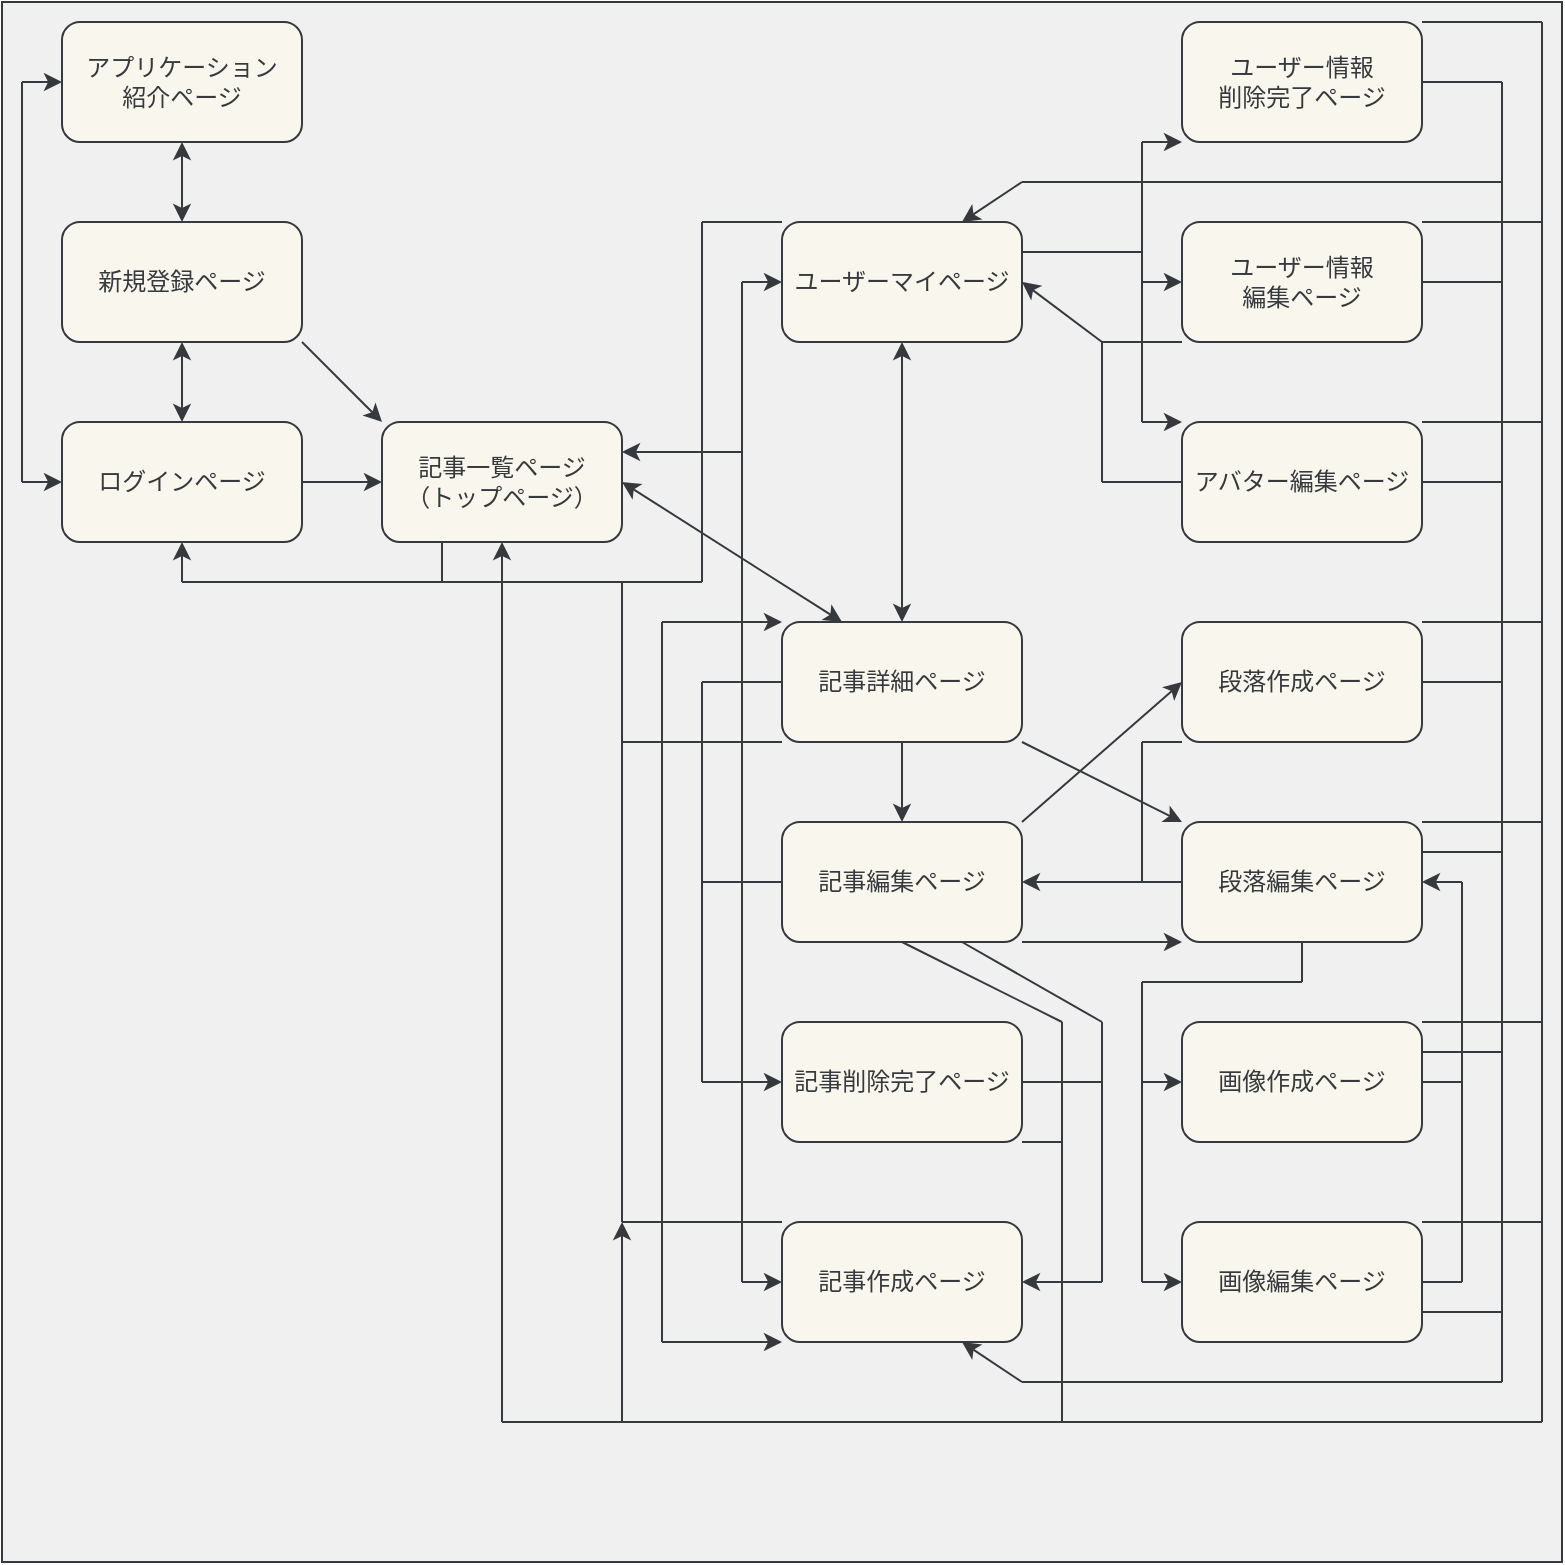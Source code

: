 <mxfile>
    <diagram id="jWzT5kIlaQoX1pOMeJen" name="ページ1">
        <mxGraphModel dx="1187" dy="779" grid="1" gridSize="10" guides="1" tooltips="1" connect="1" arrows="1" fold="1" page="1" pageScale="1" pageWidth="827" pageHeight="1169" math="0" shadow="0">
            <root>
                <mxCell id="0"/>
                <mxCell id="1" parent="0"/>
                <mxCell id="247" value="" style="whiteSpace=wrap;html=1;aspect=fixed;fillColor=#F0F0F0;strokeColor=#36393d;" parent="1" vertex="1">
                    <mxGeometry x="10" y="10" width="780" height="780" as="geometry"/>
                </mxCell>
                <mxCell id="112" style="edgeStyle=none;html=1;exitX=0.5;exitY=1;exitDx=0;exitDy=0;entryX=0.5;entryY=0;entryDx=0;entryDy=0;fontColor=#36393D;startArrow=classic;startFill=1;labelBackgroundColor=none;fillColor=#f9f7ed;strokeColor=#36393D;" parent="1" source="9" target="15" edge="1">
                    <mxGeometry relative="1" as="geometry"/>
                </mxCell>
                <mxCell id="144" style="edgeStyle=none;html=1;exitX=0;exitY=0.5;exitDx=0;exitDy=0;fontColor=#36393D;startArrow=classic;startFill=1;endArrow=none;endFill=0;labelBackgroundColor=none;fillColor=#f9f7ed;strokeColor=#36393D;" parent="1" source="9" edge="1">
                    <mxGeometry relative="1" as="geometry">
                        <mxPoint x="20" y="50" as="targetPoint"/>
                    </mxGeometry>
                </mxCell>
                <mxCell id="9" value="アプリケーション&lt;br&gt;紹介ページ" style="rounded=1;whiteSpace=wrap;html=1;labelBackgroundColor=none;fillColor=#f9f7ed;strokeColor=#36393D;fontColor=#36393D;" parent="1" vertex="1">
                    <mxGeometry x="40" y="20" width="120" height="60" as="geometry"/>
                </mxCell>
                <mxCell id="145" style="edgeStyle=none;html=1;exitX=1;exitY=0.5;exitDx=0;exitDy=0;entryX=0;entryY=0.5;entryDx=0;entryDy=0;fontColor=#36393D;startArrow=none;startFill=0;endArrow=classic;endFill=1;labelBackgroundColor=none;fillColor=#f9f7ed;strokeColor=#36393D;" parent="1" source="12" target="18" edge="1">
                    <mxGeometry relative="1" as="geometry"/>
                </mxCell>
                <mxCell id="240" style="edgeStyle=none;html=1;exitX=0.5;exitY=1;exitDx=0;exitDy=0;fontColor=#36393D;startArrow=classic;startFill=1;endArrow=none;endFill=0;labelBackgroundColor=none;fillColor=#f9f7ed;strokeColor=#36393D;" parent="1" source="12" edge="1">
                    <mxGeometry relative="1" as="geometry">
                        <mxPoint x="100" y="300" as="targetPoint"/>
                    </mxGeometry>
                </mxCell>
                <mxCell id="245" style="edgeStyle=none;html=1;exitX=0;exitY=0.5;exitDx=0;exitDy=0;fontColor=#36393D;startArrow=classic;startFill=1;endArrow=none;endFill=0;labelBackgroundColor=none;fillColor=#f9f7ed;strokeColor=#36393D;" parent="1" source="12" edge="1">
                    <mxGeometry relative="1" as="geometry">
                        <mxPoint x="20" y="250" as="targetPoint"/>
                    </mxGeometry>
                </mxCell>
                <mxCell id="12" value="ログインページ" style="rounded=1;whiteSpace=wrap;html=1;labelBackgroundColor=none;fillColor=#f9f7ed;strokeColor=#36393D;fontColor=#36393D;" parent="1" vertex="1">
                    <mxGeometry x="40" y="220" width="120" height="60" as="geometry"/>
                </mxCell>
                <mxCell id="113" style="edgeStyle=none;html=1;exitX=0.5;exitY=1;exitDx=0;exitDy=0;entryX=0.5;entryY=0;entryDx=0;entryDy=0;fontColor=#36393D;startArrow=classic;startFill=1;labelBackgroundColor=none;fillColor=#f9f7ed;strokeColor=#36393D;" parent="1" source="15" target="12" edge="1">
                    <mxGeometry relative="1" as="geometry"/>
                </mxCell>
                <mxCell id="146" style="edgeStyle=none;html=1;exitX=1;exitY=1;exitDx=0;exitDy=0;entryX=0;entryY=0;entryDx=0;entryDy=0;fontColor=#36393D;startArrow=none;startFill=0;endArrow=classic;endFill=1;labelBackgroundColor=none;fillColor=#f9f7ed;strokeColor=#36393D;" parent="1" source="15" target="18" edge="1">
                    <mxGeometry relative="1" as="geometry"/>
                </mxCell>
                <mxCell id="15" value="新規登録ページ" style="rounded=1;whiteSpace=wrap;html=1;labelBackgroundColor=none;fillColor=#f9f7ed;strokeColor=#36393D;fontColor=#36393D;" parent="1" vertex="1">
                    <mxGeometry x="40" y="120" width="120" height="60" as="geometry"/>
                </mxCell>
                <mxCell id="152" style="edgeStyle=none;html=1;exitX=1;exitY=0.25;exitDx=0;exitDy=0;fontColor=#36393D;startArrow=classic;startFill=1;endArrow=none;endFill=0;labelBackgroundColor=none;fillColor=#f9f7ed;strokeColor=#36393D;" parent="1" source="18" edge="1">
                    <mxGeometry relative="1" as="geometry">
                        <mxPoint x="380" y="235" as="targetPoint"/>
                    </mxGeometry>
                </mxCell>
                <mxCell id="242" style="edgeStyle=none;html=1;exitX=0.25;exitY=1;exitDx=0;exitDy=0;fontColor=#36393D;startArrow=none;startFill=0;endArrow=none;endFill=0;labelBackgroundColor=none;fillColor=#f9f7ed;strokeColor=#36393D;" parent="1" source="18" edge="1">
                    <mxGeometry relative="1" as="geometry">
                        <mxPoint x="230" y="300" as="targetPoint"/>
                    </mxGeometry>
                </mxCell>
                <mxCell id="18" value="記事一覧ページ&lt;br&gt;（トップページ）" style="rounded=1;whiteSpace=wrap;html=1;labelBackgroundColor=none;fillColor=#f9f7ed;strokeColor=#36393D;fontColor=#36393D;" parent="1" vertex="1">
                    <mxGeometry x="200" y="220" width="120" height="60" as="geometry"/>
                </mxCell>
                <mxCell id="156" style="edgeStyle=none;html=1;exitX=0;exitY=0.5;exitDx=0;exitDy=0;fontColor=#36393D;startArrow=classic;startFill=1;endArrow=none;endFill=0;labelBackgroundColor=none;fillColor=#f9f7ed;strokeColor=#36393D;" parent="1" source="26" edge="1">
                    <mxGeometry relative="1" as="geometry">
                        <mxPoint x="380" y="150" as="targetPoint"/>
                    </mxGeometry>
                </mxCell>
                <mxCell id="165" style="edgeStyle=none;html=1;exitX=1;exitY=0.25;exitDx=0;exitDy=0;fontColor=#36393D;startArrow=none;startFill=0;endArrow=none;endFill=0;labelBackgroundColor=none;fillColor=#f9f7ed;strokeColor=#36393D;" parent="1" source="26" edge="1">
                    <mxGeometry relative="1" as="geometry">
                        <mxPoint x="580" y="135" as="targetPoint"/>
                    </mxGeometry>
                </mxCell>
                <mxCell id="169" style="edgeStyle=none;html=1;exitX=1;exitY=0.5;exitDx=0;exitDy=0;fontColor=#36393D;startArrow=classic;startFill=1;endArrow=none;endFill=0;labelBackgroundColor=none;fillColor=#f9f7ed;strokeColor=#36393D;" parent="1" source="26" edge="1">
                    <mxGeometry relative="1" as="geometry">
                        <mxPoint x="560" y="180" as="targetPoint"/>
                    </mxGeometry>
                </mxCell>
                <mxCell id="201" style="edgeStyle=none;html=1;exitX=0.5;exitY=1;exitDx=0;exitDy=0;entryX=0.5;entryY=0;entryDx=0;entryDy=0;fontColor=#36393D;startArrow=classic;startFill=1;endArrow=classic;endFill=1;labelBackgroundColor=none;fillColor=#f9f7ed;strokeColor=#36393D;" parent="1" source="26" target="33" edge="1">
                    <mxGeometry relative="1" as="geometry"/>
                </mxCell>
                <mxCell id="219" style="edgeStyle=none;html=1;exitX=0.75;exitY=0;exitDx=0;exitDy=0;fontColor=#36393D;startArrow=classic;startFill=1;endArrow=none;endFill=0;labelBackgroundColor=none;fillColor=#f9f7ed;strokeColor=#36393D;" parent="1" source="26" edge="1">
                    <mxGeometry relative="1" as="geometry">
                        <mxPoint x="520" y="100" as="targetPoint"/>
                    </mxGeometry>
                </mxCell>
                <mxCell id="239" style="edgeStyle=none;html=1;exitX=0;exitY=0;exitDx=0;exitDy=0;fontColor=#36393D;startArrow=none;startFill=0;endArrow=none;endFill=0;labelBackgroundColor=none;fillColor=#f9f7ed;strokeColor=#36393D;" parent="1" source="26" edge="1">
                    <mxGeometry relative="1" as="geometry">
                        <mxPoint x="360" y="120" as="targetPoint"/>
                    </mxGeometry>
                </mxCell>
                <mxCell id="26" value="ユーザーマイページ" style="rounded=1;whiteSpace=wrap;html=1;labelBackgroundColor=none;fillColor=#f9f7ed;strokeColor=#36393D;fontColor=#36393D;" parent="1" vertex="1">
                    <mxGeometry x="400" y="120" width="120" height="60" as="geometry"/>
                </mxCell>
                <mxCell id="134" style="edgeStyle=none;html=1;exitX=0.5;exitY=1;exitDx=0;exitDy=0;entryX=0.5;entryY=0;entryDx=0;entryDy=0;fontColor=#36393D;startArrow=none;startFill=0;endArrow=classic;endFill=1;labelBackgroundColor=none;fillColor=#f9f7ed;strokeColor=#36393D;" parent="1" source="33" target="49" edge="1">
                    <mxGeometry relative="1" as="geometry"/>
                </mxCell>
                <mxCell id="149" style="edgeStyle=none;html=1;exitX=0.25;exitY=0;exitDx=0;exitDy=0;fontColor=#36393D;startArrow=classic;startFill=1;endArrow=classic;endFill=1;entryX=1;entryY=0.5;entryDx=0;entryDy=0;labelBackgroundColor=none;fillColor=#f9f7ed;strokeColor=#36393D;" parent="1" source="33" target="18" edge="1">
                    <mxGeometry relative="1" as="geometry">
                        <mxPoint x="380" y="320" as="targetPoint"/>
                    </mxGeometry>
                </mxCell>
                <mxCell id="180" style="edgeStyle=none;html=1;exitX=0;exitY=0.5;exitDx=0;exitDy=0;fontColor=#36393D;startArrow=none;startFill=0;endArrow=none;endFill=0;labelBackgroundColor=none;fillColor=#f9f7ed;strokeColor=#36393D;" parent="1" source="33" edge="1">
                    <mxGeometry relative="1" as="geometry">
                        <mxPoint x="360" y="350" as="targetPoint"/>
                    </mxGeometry>
                </mxCell>
                <mxCell id="202" style="edgeStyle=none;html=1;exitX=0;exitY=0;exitDx=0;exitDy=0;fontColor=#36393D;startArrow=classic;startFill=1;endArrow=none;endFill=0;labelBackgroundColor=none;fillColor=#f9f7ed;strokeColor=#36393D;" parent="1" source="33" edge="1">
                    <mxGeometry relative="1" as="geometry">
                        <mxPoint x="340" y="320" as="targetPoint"/>
                    </mxGeometry>
                </mxCell>
                <mxCell id="204" style="edgeStyle=none;html=1;exitX=1;exitY=1;exitDx=0;exitDy=0;entryX=0;entryY=0;entryDx=0;entryDy=0;fontColor=#36393D;startArrow=none;startFill=0;endArrow=classic;endFill=1;labelBackgroundColor=none;fillColor=#f9f7ed;strokeColor=#36393D;" parent="1" source="33" target="77" edge="1">
                    <mxGeometry relative="1" as="geometry"/>
                </mxCell>
                <mxCell id="236" style="edgeStyle=none;html=1;exitX=0;exitY=1;exitDx=0;exitDy=0;fontColor=#36393D;startArrow=none;startFill=0;endArrow=none;endFill=0;labelBackgroundColor=none;fillColor=#f9f7ed;strokeColor=#36393D;" parent="1" source="33" edge="1">
                    <mxGeometry relative="1" as="geometry">
                        <mxPoint x="320" y="380" as="targetPoint"/>
                    </mxGeometry>
                </mxCell>
                <mxCell id="33" value="記事詳細ページ" style="rounded=1;whiteSpace=wrap;html=1;labelBackgroundColor=none;fillColor=#f9f7ed;strokeColor=#36393D;fontColor=#36393D;" parent="1" vertex="1">
                    <mxGeometry x="400" y="320" width="120" height="60" as="geometry"/>
                </mxCell>
                <mxCell id="185" style="edgeStyle=none;html=1;exitX=0;exitY=0.5;exitDx=0;exitDy=0;fontColor=#36393D;startArrow=classic;startFill=1;endArrow=none;endFill=0;labelBackgroundColor=none;fillColor=#f9f7ed;strokeColor=#36393D;" parent="1" source="38" edge="1">
                    <mxGeometry relative="1" as="geometry">
                        <mxPoint x="360" y="550" as="targetPoint"/>
                    </mxGeometry>
                </mxCell>
                <mxCell id="215" style="edgeStyle=none;html=1;exitX=1;exitY=0.5;exitDx=0;exitDy=0;fontColor=#36393D;startArrow=none;startFill=0;endArrow=none;endFill=0;labelBackgroundColor=none;fillColor=#f9f7ed;strokeColor=#36393D;" parent="1" source="38" edge="1">
                    <mxGeometry relative="1" as="geometry">
                        <mxPoint x="560" y="550" as="targetPoint"/>
                    </mxGeometry>
                </mxCell>
                <mxCell id="231" style="edgeStyle=none;html=1;exitX=1;exitY=1;exitDx=0;exitDy=0;fontColor=#36393D;startArrow=none;startFill=0;endArrow=none;endFill=0;labelBackgroundColor=none;fillColor=#f9f7ed;strokeColor=#36393D;" parent="1" source="38" edge="1">
                    <mxGeometry relative="1" as="geometry">
                        <mxPoint x="540" y="580" as="targetPoint"/>
                    </mxGeometry>
                </mxCell>
                <mxCell id="38" value="記事削除完了ページ" style="rounded=1;whiteSpace=wrap;html=1;labelBackgroundColor=none;fillColor=#f9f7ed;strokeColor=#36393D;fontColor=#36393D;" parent="1" vertex="1">
                    <mxGeometry x="400" y="520" width="120" height="60" as="geometry"/>
                </mxCell>
                <mxCell id="157" style="edgeStyle=none;html=1;exitX=0;exitY=0.5;exitDx=0;exitDy=0;fontColor=#36393D;startArrow=classic;startFill=1;endArrow=none;endFill=0;labelBackgroundColor=none;fillColor=#f9f7ed;strokeColor=#36393D;" parent="1" source="43" edge="1">
                    <mxGeometry relative="1" as="geometry">
                        <mxPoint x="380" y="650" as="targetPoint"/>
                    </mxGeometry>
                </mxCell>
                <mxCell id="198" style="edgeStyle=none;html=1;exitX=0;exitY=1;exitDx=0;exitDy=0;fontColor=#36393D;startArrow=classic;startFill=1;endArrow=none;endFill=0;labelBackgroundColor=none;fillColor=#f9f7ed;strokeColor=#36393D;" parent="1" source="43" edge="1">
                    <mxGeometry relative="1" as="geometry">
                        <mxPoint x="340" y="680" as="targetPoint"/>
                    </mxGeometry>
                </mxCell>
                <mxCell id="217" style="edgeStyle=none;html=1;exitX=0.75;exitY=1;exitDx=0;exitDy=0;fontColor=#36393D;startArrow=classic;startFill=1;endArrow=none;endFill=0;labelBackgroundColor=none;fillColor=#f9f7ed;strokeColor=#36393D;" parent="1" source="43" edge="1">
                    <mxGeometry relative="1" as="geometry">
                        <mxPoint x="520" y="700" as="targetPoint"/>
                    </mxGeometry>
                </mxCell>
                <mxCell id="234" style="edgeStyle=none;html=1;exitX=0;exitY=0;exitDx=0;exitDy=0;fontColor=#36393D;startArrow=none;startFill=0;endArrow=none;endFill=0;labelBackgroundColor=none;fillColor=#f9f7ed;strokeColor=#36393D;" parent="1" source="43" edge="1">
                    <mxGeometry relative="1" as="geometry">
                        <mxPoint x="320" y="620" as="targetPoint"/>
                    </mxGeometry>
                </mxCell>
                <mxCell id="246" style="edgeStyle=none;html=1;exitX=1;exitY=0.5;exitDx=0;exitDy=0;fontColor=#36393D;startArrow=classic;startFill=1;endArrow=none;endFill=0;labelBackgroundColor=none;fillColor=#f9f7ed;strokeColor=#36393D;" parent="1" source="43" edge="1">
                    <mxGeometry relative="1" as="geometry">
                        <mxPoint x="560" y="650" as="targetPoint"/>
                    </mxGeometry>
                </mxCell>
                <mxCell id="43" value="記事作成ページ" style="rounded=1;whiteSpace=wrap;html=1;labelBackgroundColor=none;fillColor=#f9f7ed;strokeColor=#36393D;fontColor=#36393D;" parent="1" vertex="1">
                    <mxGeometry x="400" y="620" width="120" height="60" as="geometry"/>
                </mxCell>
                <mxCell id="177" style="edgeStyle=none;html=1;exitX=1;exitY=0.5;exitDx=0;exitDy=0;fontColor=#36393D;startArrow=classic;startFill=1;endArrow=none;endFill=0;labelBackgroundColor=none;fillColor=#f9f7ed;strokeColor=#36393D;" parent="1" source="49" edge="1">
                    <mxGeometry relative="1" as="geometry">
                        <mxPoint x="580" y="450" as="targetPoint"/>
                    </mxGeometry>
                </mxCell>
                <mxCell id="178" style="edgeStyle=none;html=1;exitX=1;exitY=1;exitDx=0;exitDy=0;entryX=0;entryY=1;entryDx=0;entryDy=0;fontColor=#36393D;startArrow=none;startFill=0;endArrow=classic;endFill=1;labelBackgroundColor=none;fillColor=#f9f7ed;strokeColor=#36393D;" parent="1" source="49" target="77" edge="1">
                    <mxGeometry relative="1" as="geometry"/>
                </mxCell>
                <mxCell id="181" style="edgeStyle=none;html=1;exitX=0;exitY=0.5;exitDx=0;exitDy=0;fontColor=#36393D;startArrow=none;startFill=0;endArrow=none;endFill=0;labelBackgroundColor=none;fillColor=#f9f7ed;strokeColor=#36393D;" parent="1" source="49" edge="1">
                    <mxGeometry relative="1" as="geometry">
                        <mxPoint x="360" y="450" as="targetPoint"/>
                    </mxGeometry>
                </mxCell>
                <mxCell id="203" style="edgeStyle=none;html=1;exitX=1;exitY=0;exitDx=0;exitDy=0;entryX=0;entryY=0.5;entryDx=0;entryDy=0;fontColor=#36393D;startArrow=none;startFill=0;endArrow=classic;endFill=1;labelBackgroundColor=none;fillColor=#f9f7ed;strokeColor=#36393D;" parent="1" source="49" target="83" edge="1">
                    <mxGeometry relative="1" as="geometry"/>
                </mxCell>
                <mxCell id="214" style="edgeStyle=none;html=1;exitX=0.75;exitY=1;exitDx=0;exitDy=0;fontColor=#36393D;startArrow=none;startFill=0;endArrow=none;endFill=0;labelBackgroundColor=none;fillColor=#f9f7ed;strokeColor=#36393D;" parent="1" source="49" edge="1">
                    <mxGeometry relative="1" as="geometry">
                        <mxPoint x="560" y="520" as="targetPoint"/>
                    </mxGeometry>
                </mxCell>
                <mxCell id="230" style="edgeStyle=none;html=1;exitX=0.5;exitY=1;exitDx=0;exitDy=0;fontColor=#36393D;startArrow=none;startFill=0;endArrow=none;endFill=0;labelBackgroundColor=none;fillColor=#f9f7ed;strokeColor=#36393D;" parent="1" source="49" edge="1">
                    <mxGeometry relative="1" as="geometry">
                        <mxPoint x="540" y="520" as="targetPoint"/>
                    </mxGeometry>
                </mxCell>
                <mxCell id="49" value="記事編集ページ" style="rounded=1;whiteSpace=wrap;html=1;labelBackgroundColor=none;fillColor=#f9f7ed;strokeColor=#36393D;fontColor=#36393D;" parent="1" vertex="1">
                    <mxGeometry x="400" y="420" width="120" height="60" as="geometry"/>
                </mxCell>
                <mxCell id="159" style="edgeStyle=none;html=1;fontColor=#36393D;startArrow=classic;startFill=1;endArrow=none;endFill=0;exitX=0;exitY=1;exitDx=0;exitDy=0;labelBackgroundColor=none;fillColor=#f9f7ed;strokeColor=#36393D;" parent="1" source="58" edge="1">
                    <mxGeometry relative="1" as="geometry">
                        <mxPoint x="580" y="80" as="targetPoint"/>
                        <mxPoint x="600" y="110" as="sourcePoint"/>
                    </mxGeometry>
                </mxCell>
                <mxCell id="167" style="edgeStyle=none;html=1;exitX=0;exitY=1;exitDx=0;exitDy=0;fontColor=#36393D;startArrow=none;startFill=0;endArrow=none;endFill=0;labelBackgroundColor=none;fillColor=#f9f7ed;strokeColor=#36393D;" parent="1" source="53" edge="1">
                    <mxGeometry relative="1" as="geometry">
                        <mxPoint x="560" y="180" as="targetPoint"/>
                    </mxGeometry>
                </mxCell>
                <mxCell id="206" style="edgeStyle=none;html=1;exitX=1;exitY=0.5;exitDx=0;exitDy=0;fontColor=#36393D;startArrow=none;startFill=0;endArrow=none;endFill=0;labelBackgroundColor=none;fillColor=#f9f7ed;strokeColor=#36393D;" parent="1" source="53" edge="1">
                    <mxGeometry relative="1" as="geometry">
                        <mxPoint x="760" y="150" as="targetPoint"/>
                    </mxGeometry>
                </mxCell>
                <mxCell id="222" style="edgeStyle=none;html=1;exitX=1;exitY=0;exitDx=0;exitDy=0;fontColor=#36393D;startArrow=none;startFill=0;endArrow=none;endFill=0;labelBackgroundColor=none;fillColor=#f9f7ed;strokeColor=#36393D;" parent="1" source="53" edge="1">
                    <mxGeometry relative="1" as="geometry">
                        <mxPoint x="780" y="120" as="targetPoint"/>
                    </mxGeometry>
                </mxCell>
                <mxCell id="53" value="ユーザー情報&lt;br&gt;編集ページ" style="rounded=1;whiteSpace=wrap;html=1;labelBackgroundColor=none;fillColor=#f9f7ed;strokeColor=#36393D;fontColor=#36393D;" parent="1" vertex="1">
                    <mxGeometry x="600" y="120" width="120" height="60" as="geometry"/>
                </mxCell>
                <mxCell id="160" style="edgeStyle=none;html=1;fontColor=#36393D;startArrow=classic;startFill=1;endArrow=none;endFill=0;exitX=0;exitY=0.5;exitDx=0;exitDy=0;labelBackgroundColor=none;fillColor=#f9f7ed;strokeColor=#36393D;" parent="1" source="53" edge="1">
                    <mxGeometry relative="1" as="geometry">
                        <mxPoint x="600" y="200" as="sourcePoint"/>
                        <mxPoint x="580" y="150" as="targetPoint"/>
                    </mxGeometry>
                </mxCell>
                <mxCell id="205" style="edgeStyle=none;html=1;exitX=1;exitY=0.5;exitDx=0;exitDy=0;fontColor=#36393D;startArrow=none;startFill=0;endArrow=none;endFill=0;labelBackgroundColor=none;fillColor=#f9f7ed;strokeColor=#36393D;" parent="1" source="58" edge="1">
                    <mxGeometry relative="1" as="geometry">
                        <mxPoint x="760" y="50" as="targetPoint"/>
                    </mxGeometry>
                </mxCell>
                <mxCell id="221" style="edgeStyle=none;html=1;exitX=1;exitY=0;exitDx=0;exitDy=0;fontColor=#36393D;startArrow=none;startFill=0;endArrow=none;endFill=0;labelBackgroundColor=none;fillColor=#f9f7ed;strokeColor=#36393D;" parent="1" source="58" edge="1">
                    <mxGeometry relative="1" as="geometry">
                        <mxPoint x="780" y="20" as="targetPoint"/>
                    </mxGeometry>
                </mxCell>
                <mxCell id="58" value="ユーザー情報&lt;br&gt;削除完了ページ" style="rounded=1;whiteSpace=wrap;html=1;labelBackgroundColor=none;fillColor=#f9f7ed;strokeColor=#36393D;fontColor=#36393D;" parent="1" vertex="1">
                    <mxGeometry x="600" y="20" width="120" height="60" as="geometry"/>
                </mxCell>
                <mxCell id="161" style="edgeStyle=none;html=1;exitX=0;exitY=0;exitDx=0;exitDy=0;fontColor=#36393D;startArrow=classic;startFill=1;endArrow=none;endFill=0;labelBackgroundColor=none;fillColor=#f9f7ed;strokeColor=#36393D;" parent="1" source="59" edge="1">
                    <mxGeometry relative="1" as="geometry">
                        <mxPoint x="580" y="220" as="targetPoint"/>
                    </mxGeometry>
                </mxCell>
                <mxCell id="166" style="edgeStyle=none;html=1;exitX=0;exitY=0.5;exitDx=0;exitDy=0;fontColor=#36393D;startArrow=none;startFill=0;endArrow=none;endFill=0;labelBackgroundColor=none;fillColor=#f9f7ed;strokeColor=#36393D;" parent="1" source="59" edge="1">
                    <mxGeometry relative="1" as="geometry">
                        <mxPoint x="560" y="250" as="targetPoint"/>
                    </mxGeometry>
                </mxCell>
                <mxCell id="207" style="edgeStyle=none;html=1;exitX=1;exitY=0.5;exitDx=0;exitDy=0;fontColor=#36393D;startArrow=none;startFill=0;endArrow=none;endFill=0;labelBackgroundColor=none;fillColor=#f9f7ed;strokeColor=#36393D;" parent="1" source="59" edge="1">
                    <mxGeometry relative="1" as="geometry">
                        <mxPoint x="760" y="250" as="targetPoint"/>
                    </mxGeometry>
                </mxCell>
                <mxCell id="223" style="edgeStyle=none;html=1;exitX=1;exitY=0;exitDx=0;exitDy=0;fontColor=#36393D;startArrow=none;startFill=0;endArrow=none;endFill=0;labelBackgroundColor=none;fillColor=#f9f7ed;strokeColor=#36393D;" parent="1" source="59" edge="1">
                    <mxGeometry relative="1" as="geometry">
                        <mxPoint x="780" y="220" as="targetPoint"/>
                    </mxGeometry>
                </mxCell>
                <mxCell id="59" value="アバター編集ページ" style="rounded=1;whiteSpace=wrap;html=1;labelBackgroundColor=none;fillColor=#f9f7ed;strokeColor=#36393D;fontColor=#36393D;" parent="1" vertex="1">
                    <mxGeometry x="600" y="220" width="120" height="60" as="geometry"/>
                </mxCell>
                <mxCell id="176" style="edgeStyle=none;html=1;exitX=0;exitY=0.5;exitDx=0;exitDy=0;fontColor=#36393D;startArrow=none;startFill=0;endArrow=none;endFill=0;labelBackgroundColor=none;fillColor=#f9f7ed;strokeColor=#36393D;" parent="1" source="77" edge="1">
                    <mxGeometry relative="1" as="geometry">
                        <mxPoint x="580" y="450" as="targetPoint"/>
                    </mxGeometry>
                </mxCell>
                <mxCell id="190" style="edgeStyle=none;html=1;exitX=0.5;exitY=1;exitDx=0;exitDy=0;fontColor=#36393D;startArrow=none;startFill=0;endArrow=none;endFill=0;labelBackgroundColor=none;fillColor=#f9f7ed;strokeColor=#36393D;" parent="1" source="77" edge="1">
                    <mxGeometry relative="1" as="geometry">
                        <mxPoint x="660" y="500" as="targetPoint"/>
                    </mxGeometry>
                </mxCell>
                <mxCell id="194" style="edgeStyle=none;html=1;exitX=1;exitY=0.5;exitDx=0;exitDy=0;fontColor=#36393D;startArrow=classic;startFill=1;endArrow=none;endFill=0;labelBackgroundColor=none;fillColor=#f9f7ed;strokeColor=#36393D;" parent="1" source="77" edge="1">
                    <mxGeometry relative="1" as="geometry">
                        <mxPoint x="740" y="450" as="targetPoint"/>
                    </mxGeometry>
                </mxCell>
                <mxCell id="209" style="edgeStyle=none;html=1;exitX=1;exitY=0.25;exitDx=0;exitDy=0;fontColor=#36393D;startArrow=none;startFill=0;endArrow=none;endFill=0;labelBackgroundColor=none;fillColor=#f9f7ed;strokeColor=#36393D;" parent="1" source="77" edge="1">
                    <mxGeometry relative="1" as="geometry">
                        <mxPoint x="760" y="435" as="targetPoint"/>
                    </mxGeometry>
                </mxCell>
                <mxCell id="225" style="edgeStyle=none;html=1;exitX=1;exitY=0;exitDx=0;exitDy=0;fontColor=#36393D;startArrow=none;startFill=0;endArrow=none;endFill=0;labelBackgroundColor=none;fillColor=#f9f7ed;strokeColor=#36393D;" parent="1" source="77" edge="1">
                    <mxGeometry relative="1" as="geometry">
                        <mxPoint x="780" y="420" as="targetPoint"/>
                    </mxGeometry>
                </mxCell>
                <mxCell id="77" value="段落編集ページ" style="rounded=1;whiteSpace=wrap;html=1;labelBackgroundColor=none;fillColor=#f9f7ed;strokeColor=#36393D;fontColor=#36393D;" parent="1" vertex="1">
                    <mxGeometry x="600" y="420" width="120" height="60" as="geometry"/>
                </mxCell>
                <mxCell id="174" style="edgeStyle=none;html=1;exitX=0;exitY=1;exitDx=0;exitDy=0;fontColor=#36393D;startArrow=none;startFill=0;endArrow=none;endFill=0;labelBackgroundColor=none;fillColor=#f9f7ed;strokeColor=#36393D;" parent="1" source="83" edge="1">
                    <mxGeometry relative="1" as="geometry">
                        <mxPoint x="580" y="380" as="targetPoint"/>
                    </mxGeometry>
                </mxCell>
                <mxCell id="208" style="edgeStyle=none;html=1;exitX=1;exitY=0.5;exitDx=0;exitDy=0;fontColor=#36393D;startArrow=none;startFill=0;endArrow=none;endFill=0;labelBackgroundColor=none;fillColor=#f9f7ed;strokeColor=#36393D;" parent="1" source="83" edge="1">
                    <mxGeometry relative="1" as="geometry">
                        <mxPoint x="760" y="350" as="targetPoint"/>
                    </mxGeometry>
                </mxCell>
                <mxCell id="224" style="edgeStyle=none;html=1;exitX=1;exitY=0;exitDx=0;exitDy=0;fontColor=#36393D;startArrow=none;startFill=0;endArrow=none;endFill=0;labelBackgroundColor=none;fillColor=#f9f7ed;strokeColor=#36393D;" parent="1" source="83" edge="1">
                    <mxGeometry relative="1" as="geometry">
                        <mxPoint x="780" y="320" as="targetPoint"/>
                    </mxGeometry>
                </mxCell>
                <mxCell id="83" value="段落作成ページ" style="rounded=1;whiteSpace=wrap;html=1;labelBackgroundColor=none;fillColor=#f9f7ed;strokeColor=#36393D;fontColor=#36393D;" parent="1" vertex="1">
                    <mxGeometry x="600" y="320" width="120" height="60" as="geometry"/>
                </mxCell>
                <mxCell id="191" style="edgeStyle=none;html=1;exitX=0;exitY=0.5;exitDx=0;exitDy=0;fontColor=#36393D;startArrow=classic;startFill=1;endArrow=none;endFill=0;labelBackgroundColor=none;fillColor=#f9f7ed;strokeColor=#36393D;" parent="1" source="93" edge="1">
                    <mxGeometry relative="1" as="geometry">
                        <mxPoint x="580" y="550" as="targetPoint"/>
                    </mxGeometry>
                </mxCell>
                <mxCell id="195" style="edgeStyle=none;html=1;exitX=1;exitY=0.5;exitDx=0;exitDy=0;fontColor=#36393D;startArrow=none;startFill=0;endArrow=none;endFill=0;labelBackgroundColor=none;fillColor=#f9f7ed;strokeColor=#36393D;" parent="1" source="93" edge="1">
                    <mxGeometry relative="1" as="geometry">
                        <mxPoint x="740" y="550" as="targetPoint"/>
                    </mxGeometry>
                </mxCell>
                <mxCell id="210" style="edgeStyle=none;html=1;exitX=1;exitY=0.25;exitDx=0;exitDy=0;fontColor=#36393D;startArrow=none;startFill=0;endArrow=none;endFill=0;labelBackgroundColor=none;fillColor=#f9f7ed;strokeColor=#36393D;" parent="1" source="93" edge="1">
                    <mxGeometry relative="1" as="geometry">
                        <mxPoint x="760" y="535" as="targetPoint"/>
                    </mxGeometry>
                </mxCell>
                <mxCell id="226" style="edgeStyle=none;html=1;exitX=1;exitY=0;exitDx=0;exitDy=0;fontColor=#36393D;startArrow=none;startFill=0;endArrow=none;endFill=0;labelBackgroundColor=none;fillColor=#f9f7ed;strokeColor=#36393D;" parent="1" source="93" edge="1">
                    <mxGeometry relative="1" as="geometry">
                        <mxPoint x="780" y="520" as="targetPoint"/>
                    </mxGeometry>
                </mxCell>
                <mxCell id="93" value="画像作成ページ" style="rounded=1;whiteSpace=wrap;html=1;labelBackgroundColor=none;fillColor=#f9f7ed;strokeColor=#36393D;fontColor=#36393D;" parent="1" vertex="1">
                    <mxGeometry x="600" y="520" width="120" height="60" as="geometry"/>
                </mxCell>
                <mxCell id="192" style="edgeStyle=none;html=1;exitX=0;exitY=0.5;exitDx=0;exitDy=0;fontColor=#36393D;startArrow=classic;startFill=1;endArrow=none;endFill=0;labelBackgroundColor=none;fillColor=#f9f7ed;strokeColor=#36393D;" parent="1" source="97" edge="1">
                    <mxGeometry relative="1" as="geometry">
                        <mxPoint x="580" y="650" as="targetPoint"/>
                    </mxGeometry>
                </mxCell>
                <mxCell id="196" style="edgeStyle=none;html=1;exitX=1;exitY=0.5;exitDx=0;exitDy=0;fontColor=#36393D;startArrow=none;startFill=0;endArrow=none;endFill=0;labelBackgroundColor=none;fillColor=#f9f7ed;strokeColor=#36393D;" parent="1" source="97" edge="1">
                    <mxGeometry relative="1" as="geometry">
                        <mxPoint x="740" y="650" as="targetPoint"/>
                    </mxGeometry>
                </mxCell>
                <mxCell id="211" style="edgeStyle=none;html=1;exitX=1;exitY=0.75;exitDx=0;exitDy=0;fontColor=#36393D;startArrow=none;startFill=0;endArrow=none;endFill=0;labelBackgroundColor=none;fillColor=#f9f7ed;strokeColor=#36393D;" parent="1" source="97" edge="1">
                    <mxGeometry relative="1" as="geometry">
                        <mxPoint x="760" y="665" as="targetPoint"/>
                    </mxGeometry>
                </mxCell>
                <mxCell id="227" style="edgeStyle=none;html=1;exitX=1;exitY=0;exitDx=0;exitDy=0;fontColor=#36393D;startArrow=none;startFill=0;endArrow=none;endFill=0;labelBackgroundColor=none;fillColor=#f9f7ed;strokeColor=#36393D;" parent="1" source="97" edge="1">
                    <mxGeometry relative="1" as="geometry">
                        <mxPoint x="780" y="620" as="targetPoint"/>
                    </mxGeometry>
                </mxCell>
                <mxCell id="97" value="画像編集ページ" style="rounded=1;whiteSpace=wrap;html=1;labelBackgroundColor=none;fillColor=#f9f7ed;strokeColor=#36393D;fontColor=#36393D;" parent="1" vertex="1">
                    <mxGeometry x="600" y="620" width="120" height="60" as="geometry"/>
                </mxCell>
                <mxCell id="115" value="" style="endArrow=none;html=1;fontColor=#36393D;labelBackgroundColor=none;fillColor=#f9f7ed;strokeColor=#36393D;" parent="1" edge="1">
                    <mxGeometry width="50" height="50" relative="1" as="geometry">
                        <mxPoint x="20" y="250" as="sourcePoint"/>
                        <mxPoint x="20" y="50" as="targetPoint"/>
                    </mxGeometry>
                </mxCell>
                <mxCell id="155" value="" style="endArrow=none;html=1;fontColor=#36393D;labelBackgroundColor=none;fillColor=#f9f7ed;strokeColor=#36393D;" parent="1" edge="1">
                    <mxGeometry width="50" height="50" relative="1" as="geometry">
                        <mxPoint x="380" y="650" as="sourcePoint"/>
                        <mxPoint x="380" y="150" as="targetPoint"/>
                    </mxGeometry>
                </mxCell>
                <mxCell id="158" value="" style="endArrow=none;html=1;fontColor=#36393D;labelBackgroundColor=none;fillColor=#f9f7ed;strokeColor=#36393D;" parent="1" edge="1">
                    <mxGeometry width="50" height="50" relative="1" as="geometry">
                        <mxPoint x="580" y="220" as="sourcePoint"/>
                        <mxPoint x="580" y="80" as="targetPoint"/>
                    </mxGeometry>
                </mxCell>
                <mxCell id="163" value="" style="endArrow=none;html=1;fontColor=#36393D;labelBackgroundColor=none;fillColor=#f9f7ed;strokeColor=#36393D;" parent="1" edge="1">
                    <mxGeometry width="50" height="50" relative="1" as="geometry">
                        <mxPoint x="560" y="250" as="sourcePoint"/>
                        <mxPoint x="560" y="180" as="targetPoint"/>
                    </mxGeometry>
                </mxCell>
                <mxCell id="164" value="" style="endArrow=none;html=1;fontColor=#36393D;labelBackgroundColor=none;fillColor=#f9f7ed;strokeColor=#36393D;" parent="1" edge="1">
                    <mxGeometry width="50" height="50" relative="1" as="geometry">
                        <mxPoint x="760" y="700" as="sourcePoint"/>
                        <mxPoint x="760" y="50" as="targetPoint"/>
                    </mxGeometry>
                </mxCell>
                <mxCell id="173" value="" style="endArrow=none;html=1;fontColor=#36393D;labelBackgroundColor=none;fillColor=#f9f7ed;strokeColor=#36393D;" parent="1" edge="1">
                    <mxGeometry width="50" height="50" relative="1" as="geometry">
                        <mxPoint x="580" y="450" as="sourcePoint"/>
                        <mxPoint x="580" y="380" as="targetPoint"/>
                    </mxGeometry>
                </mxCell>
                <mxCell id="179" value="" style="endArrow=none;html=1;fontColor=#36393D;labelBackgroundColor=none;fillColor=#f9f7ed;strokeColor=#36393D;" parent="1" edge="1">
                    <mxGeometry width="50" height="50" relative="1" as="geometry">
                        <mxPoint x="360" y="550" as="sourcePoint"/>
                        <mxPoint x="360" y="350" as="targetPoint"/>
                    </mxGeometry>
                </mxCell>
                <mxCell id="188" value="" style="endArrow=none;html=1;fontColor=#36393D;labelBackgroundColor=none;fillColor=#f9f7ed;strokeColor=#36393D;" parent="1" edge="1">
                    <mxGeometry width="50" height="50" relative="1" as="geometry">
                        <mxPoint x="580" y="500" as="sourcePoint"/>
                        <mxPoint x="660" y="500" as="targetPoint"/>
                    </mxGeometry>
                </mxCell>
                <mxCell id="189" value="" style="endArrow=none;html=1;fontColor=#36393D;labelBackgroundColor=none;fillColor=#f9f7ed;strokeColor=#36393D;" parent="1" edge="1">
                    <mxGeometry width="50" height="50" relative="1" as="geometry">
                        <mxPoint x="580" y="650" as="sourcePoint"/>
                        <mxPoint x="580" y="500" as="targetPoint"/>
                    </mxGeometry>
                </mxCell>
                <mxCell id="193" value="" style="endArrow=none;html=1;fontColor=#36393D;labelBackgroundColor=none;fillColor=#f9f7ed;strokeColor=#36393D;" parent="1" edge="1">
                    <mxGeometry width="50" height="50" relative="1" as="geometry">
                        <mxPoint x="740" y="650" as="sourcePoint"/>
                        <mxPoint x="740" y="450" as="targetPoint"/>
                    </mxGeometry>
                </mxCell>
                <mxCell id="197" value="" style="endArrow=none;html=1;fontColor=#36393D;labelBackgroundColor=none;fillColor=#f9f7ed;strokeColor=#36393D;" parent="1" edge="1">
                    <mxGeometry width="50" height="50" relative="1" as="geometry">
                        <mxPoint x="340" y="680" as="sourcePoint"/>
                        <mxPoint x="340" y="320" as="targetPoint"/>
                    </mxGeometry>
                </mxCell>
                <mxCell id="212" value="" style="endArrow=none;html=1;fontColor=#36393D;labelBackgroundColor=none;fillColor=#f9f7ed;strokeColor=#36393D;" parent="1" edge="1">
                    <mxGeometry width="50" height="50" relative="1" as="geometry">
                        <mxPoint x="520" y="700" as="sourcePoint"/>
                        <mxPoint x="760" y="700" as="targetPoint"/>
                    </mxGeometry>
                </mxCell>
                <mxCell id="213" value="" style="endArrow=none;html=1;fontColor=#36393D;labelBackgroundColor=none;fillColor=#f9f7ed;strokeColor=#36393D;" parent="1" edge="1">
                    <mxGeometry width="50" height="50" relative="1" as="geometry">
                        <mxPoint x="560" y="650" as="sourcePoint"/>
                        <mxPoint x="560" y="520" as="targetPoint"/>
                    </mxGeometry>
                </mxCell>
                <mxCell id="218" value="" style="endArrow=none;html=1;fontColor=#36393D;labelBackgroundColor=none;fillColor=#f9f7ed;strokeColor=#36393D;" parent="1" edge="1">
                    <mxGeometry width="50" height="50" relative="1" as="geometry">
                        <mxPoint x="520" y="100" as="sourcePoint"/>
                        <mxPoint x="760" y="100" as="targetPoint"/>
                    </mxGeometry>
                </mxCell>
                <mxCell id="220" value="" style="endArrow=none;html=1;fontColor=#36393D;labelBackgroundColor=none;fillColor=#f9f7ed;strokeColor=#36393D;" parent="1" edge="1">
                    <mxGeometry width="50" height="50" relative="1" as="geometry">
                        <mxPoint x="780" y="720" as="sourcePoint"/>
                        <mxPoint x="780" y="20" as="targetPoint"/>
                    </mxGeometry>
                </mxCell>
                <mxCell id="228" value="" style="endArrow=none;html=1;fontColor=#36393D;labelBackgroundColor=none;fillColor=#f9f7ed;strokeColor=#36393D;" parent="1" edge="1">
                    <mxGeometry width="50" height="50" relative="1" as="geometry">
                        <mxPoint x="260" y="720" as="sourcePoint"/>
                        <mxPoint x="780" y="720" as="targetPoint"/>
                    </mxGeometry>
                </mxCell>
                <mxCell id="229" value="" style="endArrow=none;html=1;fontColor=#36393D;labelBackgroundColor=none;fillColor=#f9f7ed;strokeColor=#36393D;" parent="1" edge="1">
                    <mxGeometry width="50" height="50" relative="1" as="geometry">
                        <mxPoint x="540" y="720" as="sourcePoint"/>
                        <mxPoint x="540" y="520" as="targetPoint"/>
                    </mxGeometry>
                </mxCell>
                <mxCell id="233" value="" style="endArrow=none;html=1;fontColor=#36393D;labelBackgroundColor=none;fillColor=#f9f7ed;strokeColor=#36393D;" parent="1" edge="1">
                    <mxGeometry width="50" height="50" relative="1" as="geometry">
                        <mxPoint x="320" y="620" as="sourcePoint"/>
                        <mxPoint x="320" y="300" as="targetPoint"/>
                    </mxGeometry>
                </mxCell>
                <mxCell id="237" value="" style="endArrow=none;html=1;fontColor=#36393D;labelBackgroundColor=none;fillColor=#f9f7ed;strokeColor=#36393D;" parent="1" edge="1">
                    <mxGeometry width="50" height="50" relative="1" as="geometry">
                        <mxPoint x="100" y="300" as="sourcePoint"/>
                        <mxPoint x="360" y="300" as="targetPoint"/>
                    </mxGeometry>
                </mxCell>
                <mxCell id="238" value="" style="endArrow=none;html=1;fontColor=#36393D;labelBackgroundColor=none;fillColor=#f9f7ed;strokeColor=#36393D;" parent="1" edge="1">
                    <mxGeometry width="50" height="50" relative="1" as="geometry">
                        <mxPoint x="360" y="300" as="sourcePoint"/>
                        <mxPoint x="360" y="120" as="targetPoint"/>
                    </mxGeometry>
                </mxCell>
                <mxCell id="243" value="" style="endArrow=classic;html=1;fontColor=#36393D;labelBackgroundColor=none;fillColor=#f9f7ed;strokeColor=#36393D;" parent="1" edge="1">
                    <mxGeometry width="50" height="50" relative="1" as="geometry">
                        <mxPoint x="320" y="720" as="sourcePoint"/>
                        <mxPoint x="320" y="620" as="targetPoint"/>
                    </mxGeometry>
                </mxCell>
                <mxCell id="244" value="" style="endArrow=classic;html=1;fontColor=#36393D;entryX=0.5;entryY=1;entryDx=0;entryDy=0;labelBackgroundColor=none;fillColor=#f9f7ed;strokeColor=#36393D;" parent="1" target="18" edge="1">
                    <mxGeometry width="50" height="50" relative="1" as="geometry">
                        <mxPoint x="260" y="720" as="sourcePoint"/>
                        <mxPoint x="220" y="540" as="targetPoint"/>
                    </mxGeometry>
                </mxCell>
            </root>
        </mxGraphModel>
    </diagram>
</mxfile>